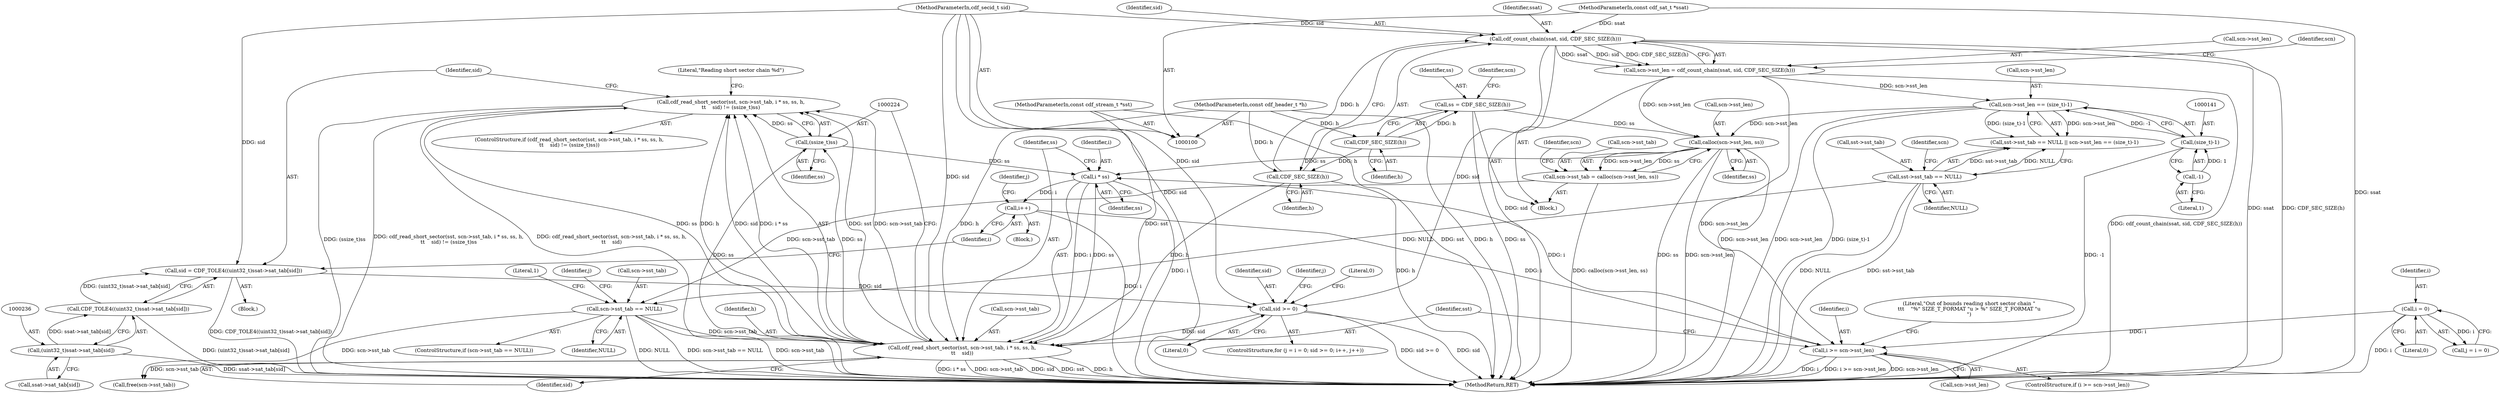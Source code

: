 digraph "1_file_1aec04dbf8a24b8a6ba64c4f74efa0628e36db0b_1@API" {
"1000211" [label="(Call,cdf_read_short_sector(sst, scn->sst_tab, i * ss, ss, h,\n\t\t    sid) != (ssize_t)ss)"];
"1000212" [label="(Call,cdf_read_short_sector(sst, scn->sst_tab, i * ss, ss, h,\n\t\t    sid))"];
"1000103" [label="(MethodParameterIn,const cdf_stream_t *sst)"];
"1000157" [label="(Call,scn->sst_tab == NULL)"];
"1000147" [label="(Call,scn->sst_tab = calloc(scn->sst_len, ss))"];
"1000151" [label="(Call,calloc(scn->sst_len, ss))"];
"1000115" [label="(Call,scn->sst_len = cdf_count_chain(ssat, sid, CDF_SEC_SIZE(h)))"];
"1000119" [label="(Call,cdf_count_chain(ssat, sid, CDF_SEC_SIZE(h)))"];
"1000102" [label="(MethodParameterIn,const cdf_sat_t *ssat)"];
"1000104" [label="(MethodParameterIn,cdf_secid_t sid)"];
"1000122" [label="(Call,CDF_SEC_SIZE(h))"];
"1000111" [label="(Call,CDF_SEC_SIZE(h))"];
"1000101" [label="(MethodParameterIn,const cdf_header_t *h)"];
"1000136" [label="(Call,scn->sst_len == (size_t)-1)"];
"1000140" [label="(Call,(size_t)-1)"];
"1000142" [label="(Call,-1)"];
"1000109" [label="(Call,ss = CDF_SEC_SIZE(h))"];
"1000131" [label="(Call,sst->sst_tab == NULL)"];
"1000217" [label="(Call,i * ss)"];
"1000192" [label="(Call,i >= scn->sst_len)"];
"1000168" [label="(Call,i = 0)"];
"1000175" [label="(Call,i++)"];
"1000223" [label="(Call,(ssize_t)ss)"];
"1000171" [label="(Call,sid >= 0)"];
"1000232" [label="(Call,sid = CDF_TOLE4((uint32_t)ssat->sat_tab[sid]))"];
"1000234" [label="(Call,CDF_TOLE4((uint32_t)ssat->sat_tab[sid]))"];
"1000235" [label="(Call,(uint32_t)ssat->sat_tab[sid])"];
"1000175" [label="(Call,i++)"];
"1000142" [label="(Call,-1)"];
"1000140" [label="(Call,(size_t)-1)"];
"1000103" [label="(MethodParameterIn,const cdf_stream_t *sst)"];
"1000235" [label="(Call,(uint32_t)ssat->sat_tab[sid])"];
"1000123" [label="(Identifier,h)"];
"1000155" [label="(Identifier,ss)"];
"1000192" [label="(Call,i >= scn->sst_len)"];
"1000111" [label="(Call,CDF_SEC_SIZE(h))"];
"1000169" [label="(Identifier,i)"];
"1000112" [label="(Identifier,h)"];
"1000104" [label="(MethodParameterIn,cdf_secid_t sid)"];
"1000193" [label="(Identifier,i)"];
"1000212" [label="(Call,cdf_read_short_sector(sst, scn->sst_tab, i * ss, ss, h,\n\t\t    sid))"];
"1000217" [label="(Call,i * ss)"];
"1000166" [label="(Call,j = i = 0)"];
"1000121" [label="(Identifier,sid)"];
"1000213" [label="(Identifier,sst)"];
"1000194" [label="(Call,scn->sst_len)"];
"1000182" [label="(Identifier,j)"];
"1000210" [label="(ControlStructure,if (cdf_read_short_sector(sst, scn->sst_tab, i * ss, ss, h,\n\t\t    sid) != (ssize_t)ss))"];
"1000101" [label="(MethodParameterIn,const cdf_header_t *h)"];
"1000156" [label="(ControlStructure,if (scn->sst_tab == NULL))"];
"1000135" [label="(Identifier,NULL)"];
"1000176" [label="(Identifier,i)"];
"1000233" [label="(Identifier,sid)"];
"1000219" [label="(Identifier,ss)"];
"1000147" [label="(Call,scn->sst_tab = calloc(scn->sst_len, ss))"];
"1000232" [label="(Call,sid = CDF_TOLE4((uint32_t)ssat->sat_tab[sid]))"];
"1000222" [label="(Identifier,sid)"];
"1000229" [label="(Literal,\"Reading short sector chain %d\")"];
"1000252" [label="(MethodReturn,RET)"];
"1000220" [label="(Identifier,ss)"];
"1000152" [label="(Call,scn->sst_len)"];
"1000126" [label="(Identifier,scn)"];
"1000132" [label="(Call,sst->sst_tab)"];
"1000158" [label="(Call,scn->sst_tab)"];
"1000116" [label="(Call,scn->sst_len)"];
"1000214" [label="(Call,scn->sst_tab)"];
"1000137" [label="(Call,scn->sst_len)"];
"1000234" [label="(Call,CDF_TOLE4((uint32_t)ssat->sat_tab[sid]))"];
"1000191" [label="(ControlStructure,if (i >= scn->sst_len))"];
"1000171" [label="(Call,sid >= 0)"];
"1000143" [label="(Literal,1)"];
"1000117" [label="(Identifier,scn)"];
"1000119" [label="(Call,cdf_count_chain(ssat, sid, CDF_SEC_SIZE(h)))"];
"1000138" [label="(Identifier,scn)"];
"1000237" [label="(Call,ssat->sat_tab[sid])"];
"1000110" [label="(Identifier,ss)"];
"1000173" [label="(Literal,0)"];
"1000170" [label="(Literal,0)"];
"1000223" [label="(Call,(ssize_t)ss)"];
"1000151" [label="(Call,calloc(scn->sst_len, ss))"];
"1000164" [label="(Literal,1)"];
"1000165" [label="(ControlStructure,for (j = i = 0; sid >= 0; i++, j++))"];
"1000107" [label="(Block,)"];
"1000211" [label="(Call,cdf_read_short_sector(sst, scn->sst_tab, i * ss, ss, h,\n\t\t    sid) != (ssize_t)ss)"];
"1000122" [label="(Call,CDF_SEC_SIZE(h))"];
"1000102" [label="(MethodParameterIn,const cdf_sat_t *ssat)"];
"1000225" [label="(Identifier,ss)"];
"1000167" [label="(Identifier,j)"];
"1000148" [label="(Call,scn->sst_tab)"];
"1000243" [label="(Literal,0)"];
"1000109" [label="(Call,ss = CDF_SEC_SIZE(h))"];
"1000157" [label="(Call,scn->sst_tab == NULL)"];
"1000200" [label="(Literal,\"Out of bounds reading short sector chain \"\n\t\t\t    \"%\" SIZE_T_FORMAT \"u > %\" SIZE_T_FORMAT \"u\n\")"];
"1000168" [label="(Call,i = 0)"];
"1000115" [label="(Call,scn->sst_len = cdf_count_chain(ssat, sid, CDF_SEC_SIZE(h)))"];
"1000136" [label="(Call,scn->sst_len == (size_t)-1)"];
"1000161" [label="(Identifier,NULL)"];
"1000174" [label="(Block,)"];
"1000131" [label="(Call,sst->sst_tab == NULL)"];
"1000221" [label="(Identifier,h)"];
"1000178" [label="(Identifier,j)"];
"1000120" [label="(Identifier,ssat)"];
"1000130" [label="(Call,sst->sst_tab == NULL || scn->sst_len == (size_t)-1)"];
"1000159" [label="(Identifier,scn)"];
"1000245" [label="(Call,free(scn->sst_tab))"];
"1000218" [label="(Identifier,i)"];
"1000179" [label="(Block,)"];
"1000172" [label="(Identifier,sid)"];
"1000211" -> "1000210"  [label="AST: "];
"1000211" -> "1000223"  [label="CFG: "];
"1000212" -> "1000211"  [label="AST: "];
"1000223" -> "1000211"  [label="AST: "];
"1000229" -> "1000211"  [label="CFG: "];
"1000233" -> "1000211"  [label="CFG: "];
"1000211" -> "1000252"  [label="DDG: cdf_read_short_sector(sst, scn->sst_tab, i * ss, ss, h,\n\t\t    sid)"];
"1000211" -> "1000252"  [label="DDG: (ssize_t)ss"];
"1000211" -> "1000252"  [label="DDG: cdf_read_short_sector(sst, scn->sst_tab, i * ss, ss, h,\n\t\t    sid) != (ssize_t)ss"];
"1000212" -> "1000211"  [label="DDG: i * ss"];
"1000212" -> "1000211"  [label="DDG: scn->sst_tab"];
"1000212" -> "1000211"  [label="DDG: h"];
"1000212" -> "1000211"  [label="DDG: sst"];
"1000212" -> "1000211"  [label="DDG: ss"];
"1000212" -> "1000211"  [label="DDG: sid"];
"1000223" -> "1000211"  [label="DDG: ss"];
"1000212" -> "1000222"  [label="CFG: "];
"1000213" -> "1000212"  [label="AST: "];
"1000214" -> "1000212"  [label="AST: "];
"1000217" -> "1000212"  [label="AST: "];
"1000220" -> "1000212"  [label="AST: "];
"1000221" -> "1000212"  [label="AST: "];
"1000222" -> "1000212"  [label="AST: "];
"1000224" -> "1000212"  [label="CFG: "];
"1000212" -> "1000252"  [label="DDG: h"];
"1000212" -> "1000252"  [label="DDG: i * ss"];
"1000212" -> "1000252"  [label="DDG: scn->sst_tab"];
"1000212" -> "1000252"  [label="DDG: sid"];
"1000212" -> "1000252"  [label="DDG: sst"];
"1000103" -> "1000212"  [label="DDG: sst"];
"1000157" -> "1000212"  [label="DDG: scn->sst_tab"];
"1000217" -> "1000212"  [label="DDG: i"];
"1000217" -> "1000212"  [label="DDG: ss"];
"1000122" -> "1000212"  [label="DDG: h"];
"1000101" -> "1000212"  [label="DDG: h"];
"1000171" -> "1000212"  [label="DDG: sid"];
"1000104" -> "1000212"  [label="DDG: sid"];
"1000212" -> "1000223"  [label="DDG: ss"];
"1000212" -> "1000245"  [label="DDG: scn->sst_tab"];
"1000103" -> "1000100"  [label="AST: "];
"1000103" -> "1000252"  [label="DDG: sst"];
"1000157" -> "1000156"  [label="AST: "];
"1000157" -> "1000161"  [label="CFG: "];
"1000158" -> "1000157"  [label="AST: "];
"1000161" -> "1000157"  [label="AST: "];
"1000164" -> "1000157"  [label="CFG: "];
"1000167" -> "1000157"  [label="CFG: "];
"1000157" -> "1000252"  [label="DDG: scn->sst_tab == NULL"];
"1000157" -> "1000252"  [label="DDG: scn->sst_tab"];
"1000157" -> "1000252"  [label="DDG: NULL"];
"1000147" -> "1000157"  [label="DDG: scn->sst_tab"];
"1000131" -> "1000157"  [label="DDG: NULL"];
"1000157" -> "1000245"  [label="DDG: scn->sst_tab"];
"1000147" -> "1000107"  [label="AST: "];
"1000147" -> "1000151"  [label="CFG: "];
"1000148" -> "1000147"  [label="AST: "];
"1000151" -> "1000147"  [label="AST: "];
"1000159" -> "1000147"  [label="CFG: "];
"1000147" -> "1000252"  [label="DDG: calloc(scn->sst_len, ss)"];
"1000151" -> "1000147"  [label="DDG: scn->sst_len"];
"1000151" -> "1000147"  [label="DDG: ss"];
"1000151" -> "1000155"  [label="CFG: "];
"1000152" -> "1000151"  [label="AST: "];
"1000155" -> "1000151"  [label="AST: "];
"1000151" -> "1000252"  [label="DDG: scn->sst_len"];
"1000151" -> "1000252"  [label="DDG: ss"];
"1000115" -> "1000151"  [label="DDG: scn->sst_len"];
"1000136" -> "1000151"  [label="DDG: scn->sst_len"];
"1000109" -> "1000151"  [label="DDG: ss"];
"1000151" -> "1000192"  [label="DDG: scn->sst_len"];
"1000151" -> "1000217"  [label="DDG: ss"];
"1000115" -> "1000107"  [label="AST: "];
"1000115" -> "1000119"  [label="CFG: "];
"1000116" -> "1000115"  [label="AST: "];
"1000119" -> "1000115"  [label="AST: "];
"1000126" -> "1000115"  [label="CFG: "];
"1000115" -> "1000252"  [label="DDG: cdf_count_chain(ssat, sid, CDF_SEC_SIZE(h))"];
"1000115" -> "1000252"  [label="DDG: scn->sst_len"];
"1000119" -> "1000115"  [label="DDG: ssat"];
"1000119" -> "1000115"  [label="DDG: sid"];
"1000119" -> "1000115"  [label="DDG: CDF_SEC_SIZE(h)"];
"1000115" -> "1000136"  [label="DDG: scn->sst_len"];
"1000119" -> "1000122"  [label="CFG: "];
"1000120" -> "1000119"  [label="AST: "];
"1000121" -> "1000119"  [label="AST: "];
"1000122" -> "1000119"  [label="AST: "];
"1000119" -> "1000252"  [label="DDG: sid"];
"1000119" -> "1000252"  [label="DDG: ssat"];
"1000119" -> "1000252"  [label="DDG: CDF_SEC_SIZE(h)"];
"1000102" -> "1000119"  [label="DDG: ssat"];
"1000104" -> "1000119"  [label="DDG: sid"];
"1000122" -> "1000119"  [label="DDG: h"];
"1000119" -> "1000171"  [label="DDG: sid"];
"1000102" -> "1000100"  [label="AST: "];
"1000102" -> "1000252"  [label="DDG: ssat"];
"1000104" -> "1000100"  [label="AST: "];
"1000104" -> "1000252"  [label="DDG: sid"];
"1000104" -> "1000171"  [label="DDG: sid"];
"1000104" -> "1000232"  [label="DDG: sid"];
"1000122" -> "1000123"  [label="CFG: "];
"1000123" -> "1000122"  [label="AST: "];
"1000122" -> "1000252"  [label="DDG: h"];
"1000111" -> "1000122"  [label="DDG: h"];
"1000101" -> "1000122"  [label="DDG: h"];
"1000111" -> "1000109"  [label="AST: "];
"1000111" -> "1000112"  [label="CFG: "];
"1000112" -> "1000111"  [label="AST: "];
"1000109" -> "1000111"  [label="CFG: "];
"1000111" -> "1000109"  [label="DDG: h"];
"1000101" -> "1000111"  [label="DDG: h"];
"1000101" -> "1000100"  [label="AST: "];
"1000101" -> "1000252"  [label="DDG: h"];
"1000136" -> "1000130"  [label="AST: "];
"1000136" -> "1000140"  [label="CFG: "];
"1000137" -> "1000136"  [label="AST: "];
"1000140" -> "1000136"  [label="AST: "];
"1000130" -> "1000136"  [label="CFG: "];
"1000136" -> "1000252"  [label="DDG: (size_t)-1"];
"1000136" -> "1000252"  [label="DDG: scn->sst_len"];
"1000136" -> "1000130"  [label="DDG: scn->sst_len"];
"1000136" -> "1000130"  [label="DDG: (size_t)-1"];
"1000140" -> "1000136"  [label="DDG: -1"];
"1000140" -> "1000142"  [label="CFG: "];
"1000141" -> "1000140"  [label="AST: "];
"1000142" -> "1000140"  [label="AST: "];
"1000140" -> "1000252"  [label="DDG: -1"];
"1000142" -> "1000140"  [label="DDG: 1"];
"1000142" -> "1000143"  [label="CFG: "];
"1000143" -> "1000142"  [label="AST: "];
"1000109" -> "1000107"  [label="AST: "];
"1000110" -> "1000109"  [label="AST: "];
"1000117" -> "1000109"  [label="CFG: "];
"1000109" -> "1000252"  [label="DDG: ss"];
"1000131" -> "1000130"  [label="AST: "];
"1000131" -> "1000135"  [label="CFG: "];
"1000132" -> "1000131"  [label="AST: "];
"1000135" -> "1000131"  [label="AST: "];
"1000138" -> "1000131"  [label="CFG: "];
"1000130" -> "1000131"  [label="CFG: "];
"1000131" -> "1000252"  [label="DDG: sst->sst_tab"];
"1000131" -> "1000252"  [label="DDG: NULL"];
"1000131" -> "1000130"  [label="DDG: sst->sst_tab"];
"1000131" -> "1000130"  [label="DDG: NULL"];
"1000217" -> "1000219"  [label="CFG: "];
"1000218" -> "1000217"  [label="AST: "];
"1000219" -> "1000217"  [label="AST: "];
"1000220" -> "1000217"  [label="CFG: "];
"1000217" -> "1000252"  [label="DDG: i"];
"1000217" -> "1000175"  [label="DDG: i"];
"1000192" -> "1000217"  [label="DDG: i"];
"1000223" -> "1000217"  [label="DDG: ss"];
"1000192" -> "1000191"  [label="AST: "];
"1000192" -> "1000194"  [label="CFG: "];
"1000193" -> "1000192"  [label="AST: "];
"1000194" -> "1000192"  [label="AST: "];
"1000200" -> "1000192"  [label="CFG: "];
"1000213" -> "1000192"  [label="CFG: "];
"1000192" -> "1000252"  [label="DDG: scn->sst_len"];
"1000192" -> "1000252"  [label="DDG: i"];
"1000192" -> "1000252"  [label="DDG: i >= scn->sst_len"];
"1000168" -> "1000192"  [label="DDG: i"];
"1000175" -> "1000192"  [label="DDG: i"];
"1000168" -> "1000166"  [label="AST: "];
"1000168" -> "1000170"  [label="CFG: "];
"1000169" -> "1000168"  [label="AST: "];
"1000170" -> "1000168"  [label="AST: "];
"1000166" -> "1000168"  [label="CFG: "];
"1000168" -> "1000252"  [label="DDG: i"];
"1000168" -> "1000166"  [label="DDG: i"];
"1000175" -> "1000174"  [label="AST: "];
"1000175" -> "1000176"  [label="CFG: "];
"1000176" -> "1000175"  [label="AST: "];
"1000178" -> "1000175"  [label="CFG: "];
"1000175" -> "1000252"  [label="DDG: i"];
"1000223" -> "1000225"  [label="CFG: "];
"1000224" -> "1000223"  [label="AST: "];
"1000225" -> "1000223"  [label="AST: "];
"1000223" -> "1000252"  [label="DDG: ss"];
"1000171" -> "1000165"  [label="AST: "];
"1000171" -> "1000173"  [label="CFG: "];
"1000172" -> "1000171"  [label="AST: "];
"1000173" -> "1000171"  [label="AST: "];
"1000182" -> "1000171"  [label="CFG: "];
"1000243" -> "1000171"  [label="CFG: "];
"1000171" -> "1000252"  [label="DDG: sid"];
"1000171" -> "1000252"  [label="DDG: sid >= 0"];
"1000232" -> "1000171"  [label="DDG: sid"];
"1000232" -> "1000179"  [label="AST: "];
"1000232" -> "1000234"  [label="CFG: "];
"1000233" -> "1000232"  [label="AST: "];
"1000234" -> "1000232"  [label="AST: "];
"1000176" -> "1000232"  [label="CFG: "];
"1000232" -> "1000252"  [label="DDG: CDF_TOLE4((uint32_t)ssat->sat_tab[sid])"];
"1000234" -> "1000232"  [label="DDG: (uint32_t)ssat->sat_tab[sid]"];
"1000234" -> "1000235"  [label="CFG: "];
"1000235" -> "1000234"  [label="AST: "];
"1000234" -> "1000252"  [label="DDG: (uint32_t)ssat->sat_tab[sid]"];
"1000235" -> "1000234"  [label="DDG: ssat->sat_tab[sid]"];
"1000235" -> "1000237"  [label="CFG: "];
"1000236" -> "1000235"  [label="AST: "];
"1000237" -> "1000235"  [label="AST: "];
"1000235" -> "1000252"  [label="DDG: ssat->sat_tab[sid]"];
}
